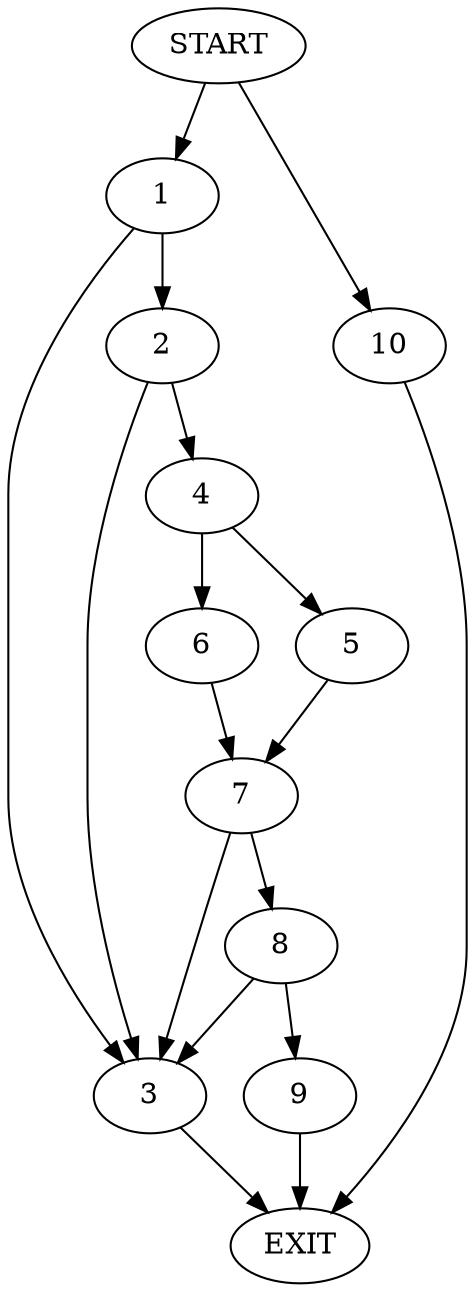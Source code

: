 digraph {
0 [label="START"]
11 [label="EXIT"]
0 -> 1
1 -> 2
1 -> 3
3 -> 11
2 -> 4
2 -> 3
4 -> 5
4 -> 6
5 -> 7
6 -> 7
7 -> 8
7 -> 3
8 -> 3
8 -> 9
9 -> 11
0 -> 10
10 -> 11
}
